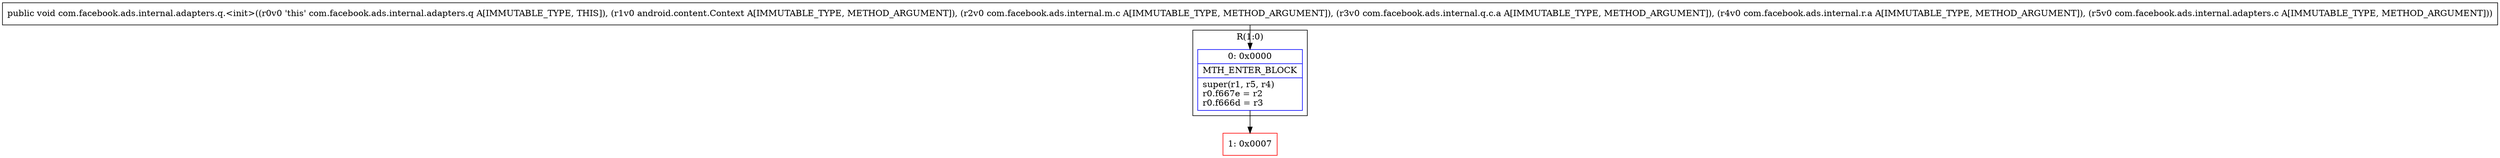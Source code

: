 digraph "CFG forcom.facebook.ads.internal.adapters.q.\<init\>(Landroid\/content\/Context;Lcom\/facebook\/ads\/internal\/m\/c;Lcom\/facebook\/ads\/internal\/q\/c\/a;Lcom\/facebook\/ads\/internal\/r\/a;Lcom\/facebook\/ads\/internal\/adapters\/c;)V" {
subgraph cluster_Region_1768811345 {
label = "R(1:0)";
node [shape=record,color=blue];
Node_0 [shape=record,label="{0\:\ 0x0000|MTH_ENTER_BLOCK\l|super(r1, r5, r4)\lr0.f667e = r2\lr0.f666d = r3\l}"];
}
Node_1 [shape=record,color=red,label="{1\:\ 0x0007}"];
MethodNode[shape=record,label="{public void com.facebook.ads.internal.adapters.q.\<init\>((r0v0 'this' com.facebook.ads.internal.adapters.q A[IMMUTABLE_TYPE, THIS]), (r1v0 android.content.Context A[IMMUTABLE_TYPE, METHOD_ARGUMENT]), (r2v0 com.facebook.ads.internal.m.c A[IMMUTABLE_TYPE, METHOD_ARGUMENT]), (r3v0 com.facebook.ads.internal.q.c.a A[IMMUTABLE_TYPE, METHOD_ARGUMENT]), (r4v0 com.facebook.ads.internal.r.a A[IMMUTABLE_TYPE, METHOD_ARGUMENT]), (r5v0 com.facebook.ads.internal.adapters.c A[IMMUTABLE_TYPE, METHOD_ARGUMENT])) }"];
MethodNode -> Node_0;
Node_0 -> Node_1;
}

